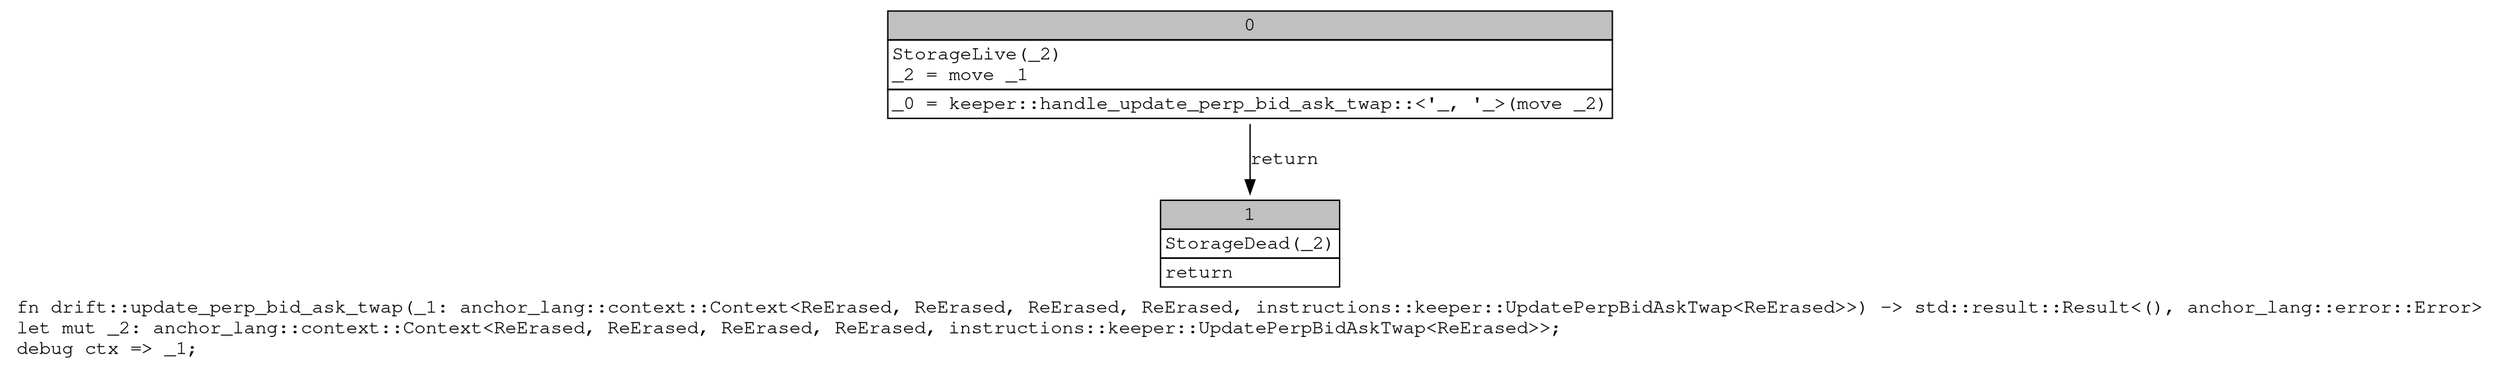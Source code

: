 digraph Mir_0_19971 {
    graph [fontname="Courier, monospace"];
    node [fontname="Courier, monospace"];
    edge [fontname="Courier, monospace"];
    label=<fn drift::update_perp_bid_ask_twap(_1: anchor_lang::context::Context&lt;ReErased, ReErased, ReErased, ReErased, instructions::keeper::UpdatePerpBidAskTwap&lt;ReErased&gt;&gt;) -&gt; std::result::Result&lt;(), anchor_lang::error::Error&gt;<br align="left"/>let mut _2: anchor_lang::context::Context&lt;ReErased, ReErased, ReErased, ReErased, instructions::keeper::UpdatePerpBidAskTwap&lt;ReErased&gt;&gt;;<br align="left"/>debug ctx =&gt; _1;<br align="left"/>>;
    bb0__0_19971 [shape="none", label=<<table border="0" cellborder="1" cellspacing="0"><tr><td bgcolor="gray" align="center" colspan="1">0</td></tr><tr><td align="left" balign="left">StorageLive(_2)<br/>_2 = move _1<br/></td></tr><tr><td align="left">_0 = keeper::handle_update_perp_bid_ask_twap::&lt;'_, '_&gt;(move _2)</td></tr></table>>];
    bb1__0_19971 [shape="none", label=<<table border="0" cellborder="1" cellspacing="0"><tr><td bgcolor="gray" align="center" colspan="1">1</td></tr><tr><td align="left" balign="left">StorageDead(_2)<br/></td></tr><tr><td align="left">return</td></tr></table>>];
    bb0__0_19971 -> bb1__0_19971 [label="return"];
}
